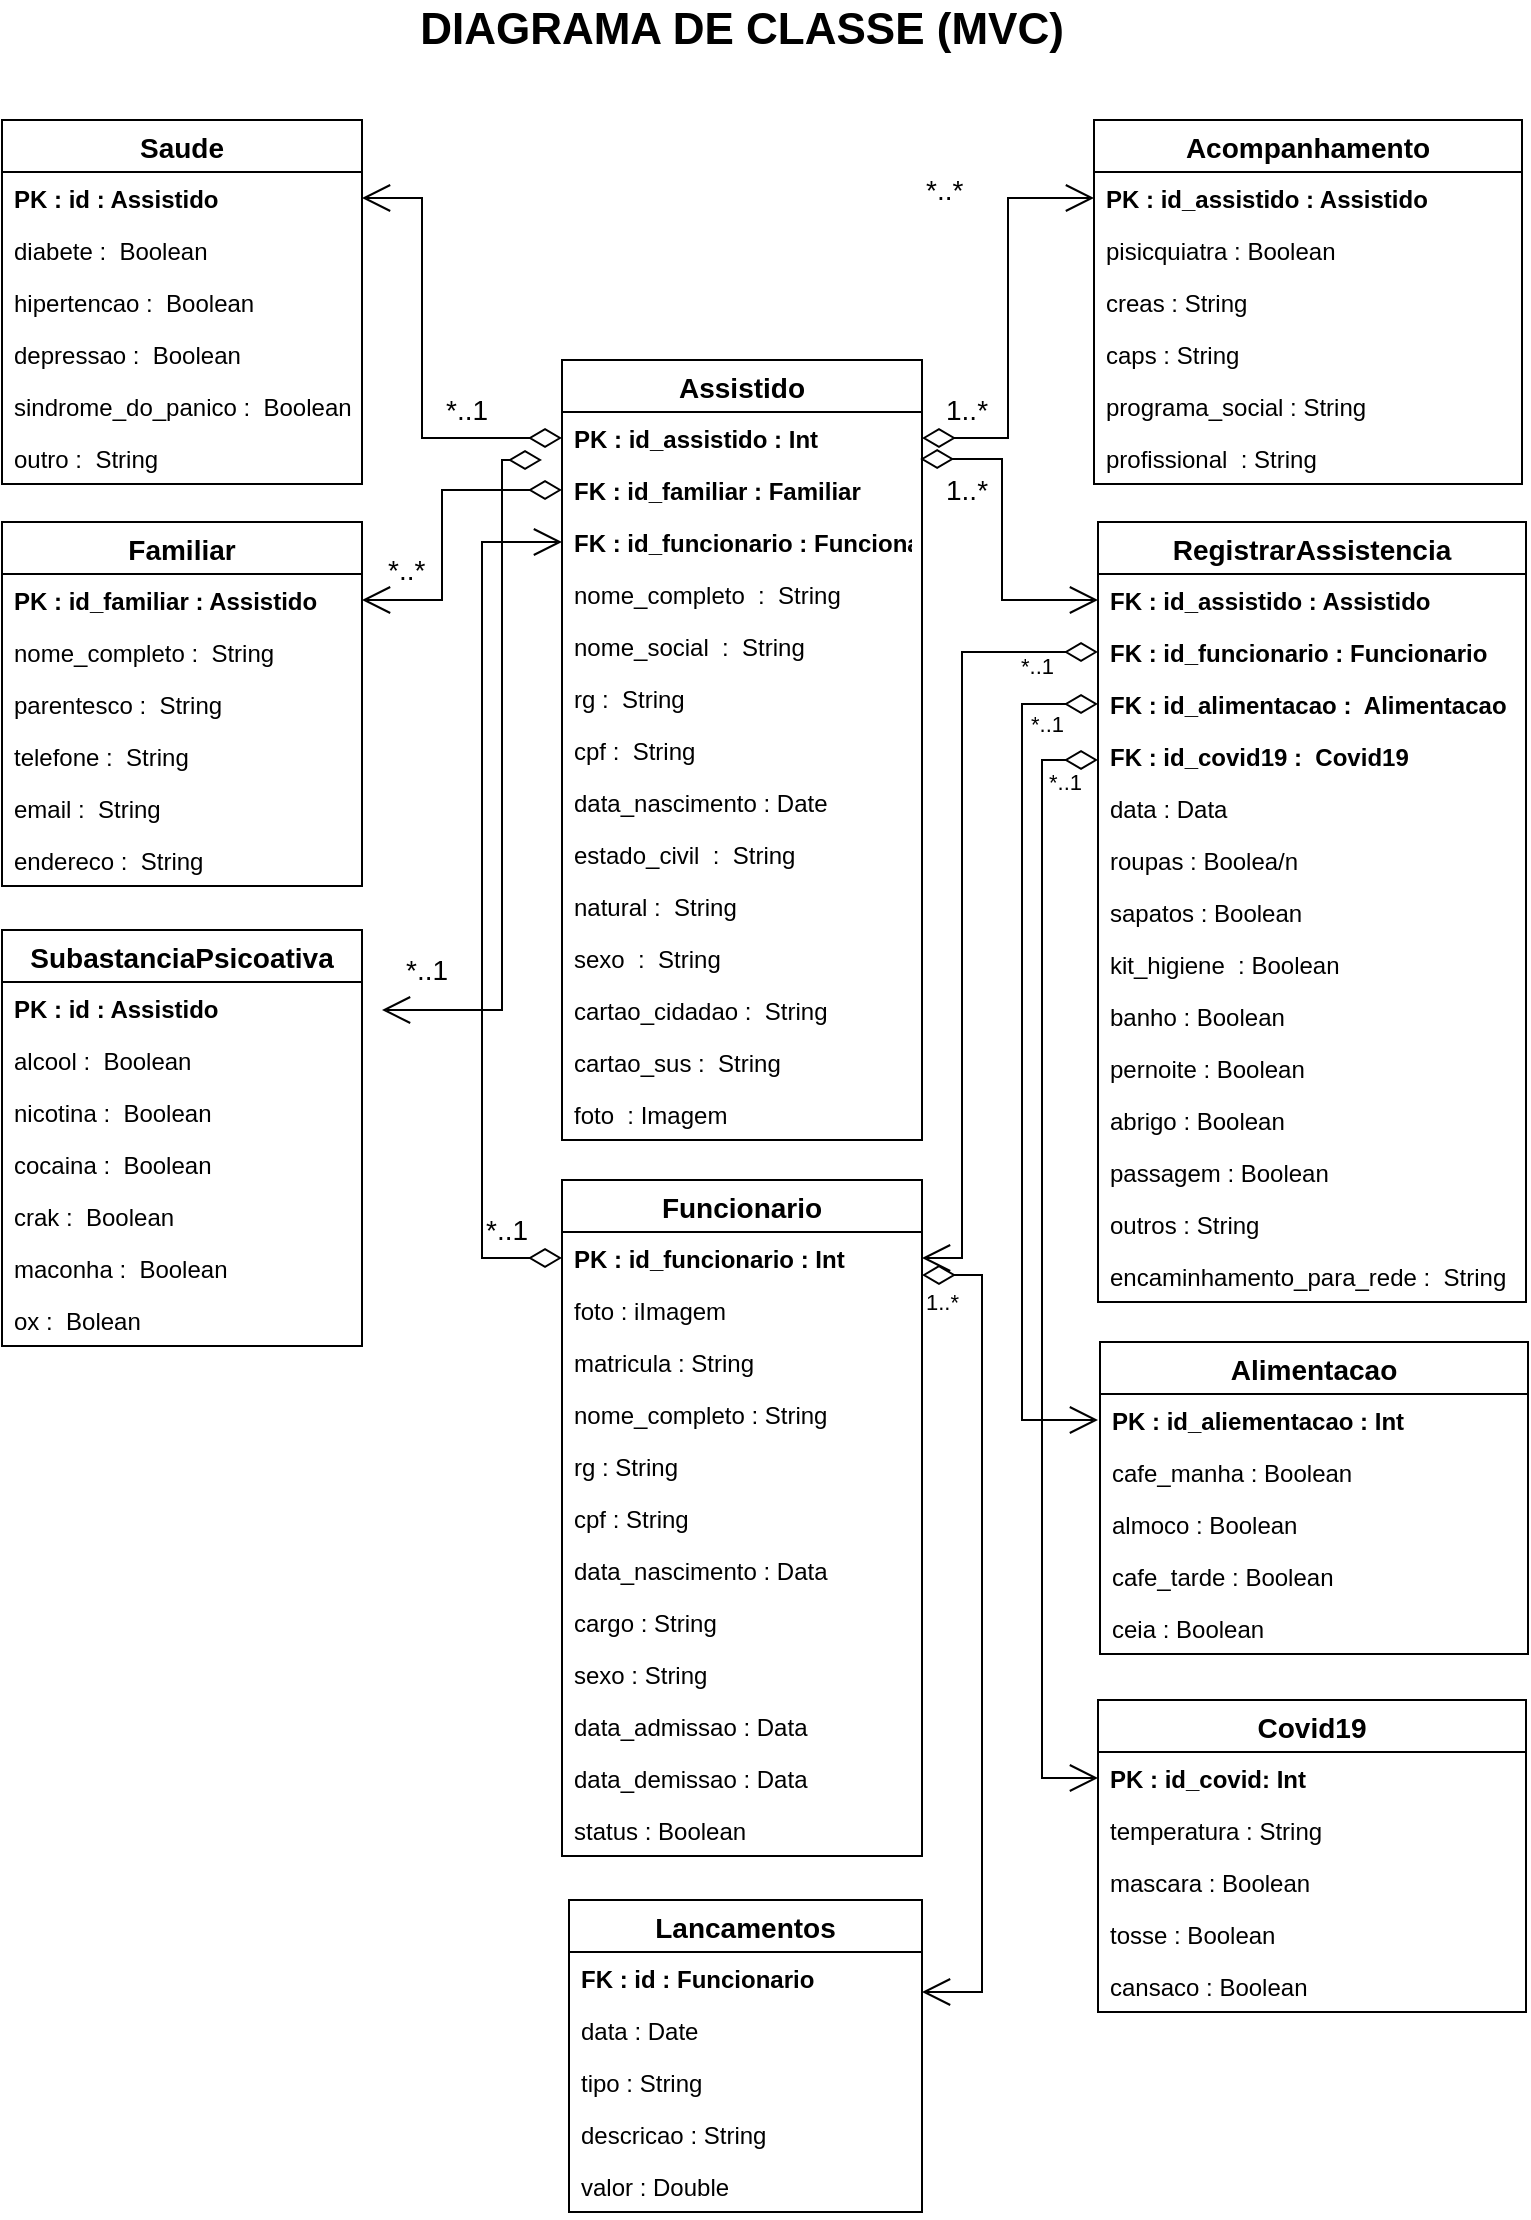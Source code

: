 <mxfile version="16.5.6" type="device"><diagram id="qbRnYKyRxwx0SmTQr1f_" name="Page-1"><mxGraphModel dx="1422" dy="762" grid="1" gridSize="10" guides="1" tooltips="1" connect="1" arrows="1" fold="1" page="1" pageScale="1" pageWidth="827" pageHeight="1169" math="0" shadow="0"><root><mxCell id="0"/><mxCell id="1" parent="0"/><mxCell id="XjX1wdHziSSYaehO4KA7-1" value="Assistido" style="swimlane;fontStyle=1;childLayout=stackLayout;horizontal=1;startSize=26;fillColor=none;horizontalStack=0;resizeParent=1;resizeParentMax=0;resizeLast=0;collapsible=1;marginBottom=0;fontSize=14;" parent="1" vertex="1"><mxGeometry x="320" y="200" width="180" height="390" as="geometry"/></mxCell><mxCell id="XjX1wdHziSSYaehO4KA7-2" value="PK : id_assistido : Int" style="text;strokeColor=none;fillColor=none;align=left;verticalAlign=top;spacingLeft=4;spacingRight=4;overflow=hidden;rotatable=0;points=[[0,0.5],[1,0.5]];portConstraint=eastwest;fontStyle=1" parent="XjX1wdHziSSYaehO4KA7-1" vertex="1"><mxGeometry y="26" width="180" height="26" as="geometry"/></mxCell><mxCell id="gyX9s_Yo1oS-zRKrFang-38" value="FK : id_familiar : Familiar" style="text;strokeColor=none;fillColor=none;align=left;verticalAlign=top;spacingLeft=4;spacingRight=4;overflow=hidden;rotatable=0;points=[[0,0.5],[1,0.5]];portConstraint=eastwest;fontStyle=1" parent="XjX1wdHziSSYaehO4KA7-1" vertex="1"><mxGeometry y="52" width="180" height="26" as="geometry"/></mxCell><mxCell id="gyX9s_Yo1oS-zRKrFang-87" value="FK : id_funcionario : Funcionario" style="text;strokeColor=none;fillColor=none;align=left;verticalAlign=top;spacingLeft=4;spacingRight=4;overflow=hidden;rotatable=0;points=[[0,0.5],[1,0.5]];portConstraint=eastwest;fontStyle=1" parent="XjX1wdHziSSYaehO4KA7-1" vertex="1"><mxGeometry y="78" width="180" height="26" as="geometry"/></mxCell><mxCell id="XjX1wdHziSSYaehO4KA7-3" value="nome_completo  :  String" style="text;strokeColor=none;fillColor=none;align=left;verticalAlign=top;spacingLeft=4;spacingRight=4;overflow=hidden;rotatable=0;points=[[0,0.5],[1,0.5]];portConstraint=eastwest;" parent="XjX1wdHziSSYaehO4KA7-1" vertex="1"><mxGeometry y="104" width="180" height="26" as="geometry"/></mxCell><mxCell id="VASfsxrNfxRvHT5DwaA0-3" value="nome_social  :  String" style="text;strokeColor=none;fillColor=none;align=left;verticalAlign=top;spacingLeft=4;spacingRight=4;overflow=hidden;rotatable=0;points=[[0,0.5],[1,0.5]];portConstraint=eastwest;" vertex="1" parent="XjX1wdHziSSYaehO4KA7-1"><mxGeometry y="130" width="180" height="26" as="geometry"/></mxCell><mxCell id="XjX1wdHziSSYaehO4KA7-4" value="rg :  String    " style="text;strokeColor=none;fillColor=none;align=left;verticalAlign=top;spacingLeft=4;spacingRight=4;overflow=hidden;rotatable=0;points=[[0,0.5],[1,0.5]];portConstraint=eastwest;" parent="XjX1wdHziSSYaehO4KA7-1" vertex="1"><mxGeometry y="156" width="180" height="26" as="geometry"/></mxCell><mxCell id="XjX1wdHziSSYaehO4KA7-17" value="cpf :  String" style="text;strokeColor=none;fillColor=none;align=left;verticalAlign=top;spacingLeft=4;spacingRight=4;overflow=hidden;rotatable=0;points=[[0,0.5],[1,0.5]];portConstraint=eastwest;" parent="XjX1wdHziSSYaehO4KA7-1" vertex="1"><mxGeometry y="182" width="180" height="26" as="geometry"/></mxCell><mxCell id="XjX1wdHziSSYaehO4KA7-18" value="data_nascimento : Date" style="text;strokeColor=none;fillColor=none;align=left;verticalAlign=top;spacingLeft=4;spacingRight=4;overflow=hidden;rotatable=0;points=[[0,0.5],[1,0.5]];portConstraint=eastwest;" parent="XjX1wdHziSSYaehO4KA7-1" vertex="1"><mxGeometry y="208" width="180" height="26" as="geometry"/></mxCell><mxCell id="XjX1wdHziSSYaehO4KA7-19" value="estado_civil  :  String" style="text;strokeColor=none;fillColor=none;align=left;verticalAlign=top;spacingLeft=4;spacingRight=4;overflow=hidden;rotatable=0;points=[[0,0.5],[1,0.5]];portConstraint=eastwest;whiteSpace=wrap;" parent="XjX1wdHziSSYaehO4KA7-1" vertex="1"><mxGeometry y="234" width="180" height="26" as="geometry"/></mxCell><mxCell id="XjX1wdHziSSYaehO4KA7-21" value="natural :  String" style="text;strokeColor=none;fillColor=none;align=left;verticalAlign=top;spacingLeft=4;spacingRight=4;overflow=hidden;rotatable=0;points=[[0,0.5],[1,0.5]];portConstraint=eastwest;whiteSpace=wrap;" parent="XjX1wdHziSSYaehO4KA7-1" vertex="1"><mxGeometry y="260" width="180" height="26" as="geometry"/></mxCell><mxCell id="XjX1wdHziSSYaehO4KA7-20" value="sexo  :  String" style="text;strokeColor=none;fillColor=none;align=left;verticalAlign=top;spacingLeft=4;spacingRight=4;overflow=hidden;rotatable=0;points=[[0,0.5],[1,0.5]];portConstraint=eastwest;whiteSpace=wrap;" parent="XjX1wdHziSSYaehO4KA7-1" vertex="1"><mxGeometry y="286" width="180" height="26" as="geometry"/></mxCell><mxCell id="XjX1wdHziSSYaehO4KA7-22" value="cartao_cidadao :  String" style="text;strokeColor=none;fillColor=none;align=left;verticalAlign=top;spacingLeft=4;spacingRight=4;overflow=hidden;rotatable=0;points=[[0,0.5],[1,0.5]];portConstraint=eastwest;whiteSpace=wrap;" parent="XjX1wdHziSSYaehO4KA7-1" vertex="1"><mxGeometry y="312" width="180" height="26" as="geometry"/></mxCell><mxCell id="XjX1wdHziSSYaehO4KA7-23" value="cartao_sus :  String" style="text;strokeColor=none;fillColor=none;align=left;verticalAlign=top;spacingLeft=4;spacingRight=4;overflow=hidden;rotatable=0;points=[[0,0.5],[1,0.5]];portConstraint=eastwest;whiteSpace=wrap;" parent="XjX1wdHziSSYaehO4KA7-1" vertex="1"><mxGeometry y="338" width="180" height="26" as="geometry"/></mxCell><mxCell id="gyX9s_Yo1oS-zRKrFang-65" value="" style="endArrow=open;html=1;endSize=12;startArrow=diamondThin;startSize=14;startFill=0;edgeStyle=orthogonalEdgeStyle;rounded=0;fontSize=14;" parent="XjX1wdHziSSYaehO4KA7-1" edge="1"><mxGeometry relative="1" as="geometry"><mxPoint x="-10" y="50" as="sourcePoint"/><mxPoint x="-90" y="325" as="targetPoint"/><Array as="points"><mxPoint x="-30" y="325"/></Array></mxGeometry></mxCell><mxCell id="gyX9s_Yo1oS-zRKrFang-66" value="*..*" style="edgeLabel;resizable=0;html=1;align=left;verticalAlign=top;fontSize=14;" parent="gyX9s_Yo1oS-zRKrFang-65" connectable="0" vertex="1"><mxGeometry x="-1" relative="1" as="geometry"><mxPoint x="-79" y="40" as="offset"/></mxGeometry></mxCell><mxCell id="gyX9s_Yo1oS-zRKrFang-120" value="1..*" style="edgeLabel;resizable=0;html=1;align=left;verticalAlign=top;fontSize=14;" parent="gyX9s_Yo1oS-zRKrFang-65" connectable="0" vertex="1"><mxGeometry x="-1" relative="1" as="geometry"><mxPoint x="200" as="offset"/></mxGeometry></mxCell><mxCell id="XjX1wdHziSSYaehO4KA7-24" value="foto  : Imagem" style="text;strokeColor=none;fillColor=none;align=left;verticalAlign=top;spacingLeft=4;spacingRight=4;overflow=hidden;rotatable=0;points=[[0,0.5],[1,0.5]];portConstraint=eastwest;whiteSpace=wrap;" parent="XjX1wdHziSSYaehO4KA7-1" vertex="1"><mxGeometry y="364" width="180" height="26" as="geometry"/></mxCell><mxCell id="XjX1wdHziSSYaehO4KA7-25" value="Familiar" style="swimlane;fontStyle=1;childLayout=stackLayout;horizontal=1;startSize=26;fillColor=none;horizontalStack=0;resizeParent=1;resizeParentMax=0;resizeLast=0;collapsible=1;marginBottom=0;fontSize=14;" parent="1" vertex="1"><mxGeometry x="40" y="281" width="180" height="182" as="geometry"/></mxCell><mxCell id="XjX1wdHziSSYaehO4KA7-26" value="PK : id_familiar : Assistido" style="text;strokeColor=none;fillColor=none;align=left;verticalAlign=top;spacingLeft=4;spacingRight=4;overflow=hidden;rotatable=0;points=[[0,0.5],[1,0.5]];portConstraint=eastwest;fontStyle=1" parent="XjX1wdHziSSYaehO4KA7-25" vertex="1"><mxGeometry y="26" width="180" height="26" as="geometry"/></mxCell><mxCell id="XjX1wdHziSSYaehO4KA7-27" value="nome_completo :  String" style="text;strokeColor=none;fillColor=none;align=left;verticalAlign=top;spacingLeft=4;spacingRight=4;overflow=hidden;rotatable=0;points=[[0,0.5],[1,0.5]];portConstraint=eastwest;" parent="XjX1wdHziSSYaehO4KA7-25" vertex="1"><mxGeometry y="52" width="180" height="26" as="geometry"/></mxCell><mxCell id="XjX1wdHziSSYaehO4KA7-28" value="parentesco :  String" style="text;strokeColor=none;fillColor=none;align=left;verticalAlign=top;spacingLeft=4;spacingRight=4;overflow=hidden;rotatable=0;points=[[0,0.5],[1,0.5]];portConstraint=eastwest;" parent="XjX1wdHziSSYaehO4KA7-25" vertex="1"><mxGeometry y="78" width="180" height="26" as="geometry"/></mxCell><mxCell id="XjX1wdHziSSYaehO4KA7-29" value="telefone :  String" style="text;strokeColor=none;fillColor=none;align=left;verticalAlign=top;spacingLeft=4;spacingRight=4;overflow=hidden;rotatable=0;points=[[0,0.5],[1,0.5]];portConstraint=eastwest;" parent="XjX1wdHziSSYaehO4KA7-25" vertex="1"><mxGeometry y="104" width="180" height="26" as="geometry"/></mxCell><mxCell id="gyX9s_Yo1oS-zRKrFang-6" value="email :  String" style="text;strokeColor=none;fillColor=none;align=left;verticalAlign=top;spacingLeft=4;spacingRight=4;overflow=hidden;rotatable=0;points=[[0,0.5],[1,0.5]];portConstraint=eastwest;" parent="XjX1wdHziSSYaehO4KA7-25" vertex="1"><mxGeometry y="130" width="180" height="26" as="geometry"/></mxCell><mxCell id="XjX1wdHziSSYaehO4KA7-30" value="endereco :  String" style="text;strokeColor=none;fillColor=none;align=left;verticalAlign=top;spacingLeft=4;spacingRight=4;overflow=hidden;rotatable=0;points=[[0,0.5],[1,0.5]];portConstraint=eastwest;" parent="XjX1wdHziSSYaehO4KA7-25" vertex="1"><mxGeometry y="156" width="180" height="26" as="geometry"/></mxCell><mxCell id="XjX1wdHziSSYaehO4KA7-5" value="Funcionario" style="swimlane;fontStyle=1;childLayout=stackLayout;horizontal=1;startSize=26;fillColor=none;horizontalStack=0;resizeParent=1;resizeParentMax=0;resizeLast=0;collapsible=1;marginBottom=0;fontSize=14;" parent="1" vertex="1"><mxGeometry x="320" y="610" width="180" height="338" as="geometry"/></mxCell><mxCell id="XjX1wdHziSSYaehO4KA7-6" value="PK : id_funcionario : Int" style="text;strokeColor=none;fillColor=none;align=left;verticalAlign=top;spacingLeft=4;spacingRight=4;overflow=hidden;rotatable=0;points=[[0,0.5],[1,0.5]];portConstraint=eastwest;fontStyle=1" parent="XjX1wdHziSSYaehO4KA7-5" vertex="1"><mxGeometry y="26" width="180" height="26" as="geometry"/></mxCell><mxCell id="XjX1wdHziSSYaehO4KA7-16" value="foto : iImagem" style="text;strokeColor=none;fillColor=none;align=left;verticalAlign=top;spacingLeft=4;spacingRight=4;overflow=hidden;rotatable=0;points=[[0,0.5],[1,0.5]];portConstraint=eastwest;" parent="XjX1wdHziSSYaehO4KA7-5" vertex="1"><mxGeometry y="52" width="180" height="26" as="geometry"/></mxCell><mxCell id="XjX1wdHziSSYaehO4KA7-7" value="matricula : String" style="text;strokeColor=none;fillColor=none;align=left;verticalAlign=top;spacingLeft=4;spacingRight=4;overflow=hidden;rotatable=0;points=[[0,0.5],[1,0.5]];portConstraint=eastwest;" parent="XjX1wdHziSSYaehO4KA7-5" vertex="1"><mxGeometry y="78" width="180" height="26" as="geometry"/></mxCell><mxCell id="XjX1wdHziSSYaehO4KA7-8" value="nome_completo : String" style="text;strokeColor=none;fillColor=none;align=left;verticalAlign=top;spacingLeft=4;spacingRight=4;overflow=hidden;rotatable=0;points=[[0,0.5],[1,0.5]];portConstraint=eastwest;" parent="XjX1wdHziSSYaehO4KA7-5" vertex="1"><mxGeometry y="104" width="180" height="26" as="geometry"/></mxCell><mxCell id="XjX1wdHziSSYaehO4KA7-10" value="rg : String" style="text;strokeColor=none;fillColor=none;align=left;verticalAlign=top;spacingLeft=4;spacingRight=4;overflow=hidden;rotatable=0;points=[[0,0.5],[1,0.5]];portConstraint=eastwest;" parent="XjX1wdHziSSYaehO4KA7-5" vertex="1"><mxGeometry y="130" width="180" height="26" as="geometry"/></mxCell><mxCell id="XjX1wdHziSSYaehO4KA7-9" value="cpf : String" style="text;strokeColor=none;fillColor=none;align=left;verticalAlign=top;spacingLeft=4;spacingRight=4;overflow=hidden;rotatable=0;points=[[0,0.5],[1,0.5]];portConstraint=eastwest;" parent="XjX1wdHziSSYaehO4KA7-5" vertex="1"><mxGeometry y="156" width="180" height="26" as="geometry"/></mxCell><mxCell id="XjX1wdHziSSYaehO4KA7-11" value="data_nascimento : Data" style="text;strokeColor=none;fillColor=none;align=left;verticalAlign=top;spacingLeft=4;spacingRight=4;overflow=hidden;rotatable=0;points=[[0,0.5],[1,0.5]];portConstraint=eastwest;" parent="XjX1wdHziSSYaehO4KA7-5" vertex="1"><mxGeometry y="182" width="180" height="26" as="geometry"/></mxCell><mxCell id="XjX1wdHziSSYaehO4KA7-12" value="cargo : String" style="text;strokeColor=none;fillColor=none;align=left;verticalAlign=top;spacingLeft=4;spacingRight=4;overflow=hidden;rotatable=0;points=[[0,0.5],[1,0.5]];portConstraint=eastwest;" parent="XjX1wdHziSSYaehO4KA7-5" vertex="1"><mxGeometry y="208" width="180" height="26" as="geometry"/></mxCell><mxCell id="XjX1wdHziSSYaehO4KA7-13" value="sexo : String" style="text;strokeColor=none;fillColor=none;align=left;verticalAlign=top;spacingLeft=4;spacingRight=4;overflow=hidden;rotatable=0;points=[[0,0.5],[1,0.5]];portConstraint=eastwest;" parent="XjX1wdHziSSYaehO4KA7-5" vertex="1"><mxGeometry y="234" width="180" height="26" as="geometry"/></mxCell><mxCell id="XjX1wdHziSSYaehO4KA7-14" value="data_admissao : Data" style="text;strokeColor=none;fillColor=none;align=left;verticalAlign=top;spacingLeft=4;spacingRight=4;overflow=hidden;rotatable=0;points=[[0,0.5],[1,0.5]];portConstraint=eastwest;" parent="XjX1wdHziSSYaehO4KA7-5" vertex="1"><mxGeometry y="260" width="180" height="26" as="geometry"/></mxCell><mxCell id="XjX1wdHziSSYaehO4KA7-15" value="data_demissao : Data" style="text;strokeColor=none;fillColor=none;align=left;verticalAlign=top;spacingLeft=4;spacingRight=4;overflow=hidden;rotatable=0;points=[[0,0.5],[1,0.5]];portConstraint=eastwest;" parent="XjX1wdHziSSYaehO4KA7-5" vertex="1"><mxGeometry y="286" width="180" height="26" as="geometry"/></mxCell><mxCell id="gyX9s_Yo1oS-zRKrFang-121" value="status : Boolean" style="text;strokeColor=none;fillColor=none;align=left;verticalAlign=top;spacingLeft=4;spacingRight=4;overflow=hidden;rotatable=0;points=[[0,0.5],[1,0.5]];portConstraint=eastwest;" parent="XjX1wdHziSSYaehO4KA7-5" vertex="1"><mxGeometry y="312" width="180" height="26" as="geometry"/></mxCell><mxCell id="XjX1wdHziSSYaehO4KA7-50" value="RegistrarAssistencia" style="swimlane;fontStyle=1;childLayout=stackLayout;horizontal=1;startSize=26;fillColor=none;horizontalStack=0;resizeParent=1;resizeParentMax=0;resizeLast=0;collapsible=1;marginBottom=0;fontSize=14;" parent="1" vertex="1"><mxGeometry x="588" y="281" width="214" height="390" as="geometry"/></mxCell><mxCell id="XjX1wdHziSSYaehO4KA7-51" value="FK : id_assistido : Assistido" style="text;strokeColor=none;fillColor=none;align=left;verticalAlign=top;spacingLeft=4;spacingRight=4;overflow=hidden;rotatable=0;points=[[0,0.5],[1,0.5]];portConstraint=eastwest;fontStyle=1" parent="XjX1wdHziSSYaehO4KA7-50" vertex="1"><mxGeometry y="26" width="214" height="26" as="geometry"/></mxCell><mxCell id="gyX9s_Yo1oS-zRKrFang-5" value="FK : id_funcionario : Funcionario" style="text;strokeColor=none;fillColor=none;align=left;verticalAlign=top;spacingLeft=4;spacingRight=4;overflow=hidden;rotatable=0;points=[[0,0.5],[1,0.5]];portConstraint=eastwest;fontStyle=1" parent="XjX1wdHziSSYaehO4KA7-50" vertex="1"><mxGeometry y="52" width="214" height="26" as="geometry"/></mxCell><mxCell id="XjX1wdHziSSYaehO4KA7-53" value="FK : id_alimentacao :  Alimentacao" style="text;strokeColor=none;fillColor=none;align=left;verticalAlign=top;spacingLeft=4;spacingRight=4;overflow=hidden;rotatable=0;points=[[0,0.5],[1,0.5]];portConstraint=eastwest;fontStyle=1" parent="XjX1wdHziSSYaehO4KA7-50" vertex="1"><mxGeometry y="78" width="214" height="26" as="geometry"/></mxCell><mxCell id="VASfsxrNfxRvHT5DwaA0-25" value="FK : id_covid19 :  Covid19" style="text;strokeColor=none;fillColor=none;align=left;verticalAlign=top;spacingLeft=4;spacingRight=4;overflow=hidden;rotatable=0;points=[[0,0.5],[1,0.5]];portConstraint=eastwest;fontStyle=1" vertex="1" parent="XjX1wdHziSSYaehO4KA7-50"><mxGeometry y="104" width="214" height="26" as="geometry"/></mxCell><mxCell id="XjX1wdHziSSYaehO4KA7-52" value="data : Data" style="text;strokeColor=none;fillColor=none;align=left;verticalAlign=top;spacingLeft=4;spacingRight=4;overflow=hidden;rotatable=0;points=[[0,0.5],[1,0.5]];portConstraint=eastwest;" parent="XjX1wdHziSSYaehO4KA7-50" vertex="1"><mxGeometry y="130" width="214" height="26" as="geometry"/></mxCell><mxCell id="VASfsxrNfxRvHT5DwaA0-45" value="roupas : Boolea/n" style="text;strokeColor=none;fillColor=none;align=left;verticalAlign=top;spacingLeft=4;spacingRight=4;overflow=hidden;rotatable=0;points=[[0,0.5],[1,0.5]];portConstraint=eastwest;whiteSpace=wrap;" vertex="1" parent="XjX1wdHziSSYaehO4KA7-50"><mxGeometry y="156" width="214" height="26" as="geometry"/></mxCell><mxCell id="VASfsxrNfxRvHT5DwaA0-28" value="sapatos : Boolean" style="text;strokeColor=none;fillColor=none;align=left;verticalAlign=top;spacingLeft=4;spacingRight=4;overflow=hidden;rotatable=0;points=[[0,0.5],[1,0.5]];portConstraint=eastwest;whiteSpace=wrap;" vertex="1" parent="XjX1wdHziSSYaehO4KA7-50"><mxGeometry y="182" width="214" height="26" as="geometry"/></mxCell><mxCell id="XjX1wdHziSSYaehO4KA7-55" value="kit_higiene  : Boolean" style="text;strokeColor=none;fillColor=none;align=left;verticalAlign=top;spacingLeft=4;spacingRight=4;overflow=hidden;rotatable=0;points=[[0,0.5],[1,0.5]];portConstraint=eastwest;" parent="XjX1wdHziSSYaehO4KA7-50" vertex="1"><mxGeometry y="208" width="214" height="26" as="geometry"/></mxCell><mxCell id="XjX1wdHziSSYaehO4KA7-54" value="banho : Boolean" style="text;strokeColor=none;fillColor=none;align=left;verticalAlign=top;spacingLeft=4;spacingRight=4;overflow=hidden;rotatable=0;points=[[0,0.5],[1,0.5]];portConstraint=eastwest;" parent="XjX1wdHziSSYaehO4KA7-50" vertex="1"><mxGeometry y="234" width="214" height="26" as="geometry"/></mxCell><mxCell id="XjX1wdHziSSYaehO4KA7-56" value="pernoite : Boolean" style="text;strokeColor=none;fillColor=none;align=left;verticalAlign=top;spacingLeft=4;spacingRight=4;overflow=hidden;rotatable=0;points=[[0,0.5],[1,0.5]];portConstraint=eastwest;whiteSpace=wrap;" parent="XjX1wdHziSSYaehO4KA7-50" vertex="1"><mxGeometry y="260" width="214" height="26" as="geometry"/></mxCell><mxCell id="XjX1wdHziSSYaehO4KA7-57" value="abrigo : Boolean" style="text;strokeColor=none;fillColor=none;align=left;verticalAlign=top;spacingLeft=4;spacingRight=4;overflow=hidden;rotatable=0;points=[[0,0.5],[1,0.5]];portConstraint=eastwest;whiteSpace=wrap;" parent="XjX1wdHziSSYaehO4KA7-50" vertex="1"><mxGeometry y="286" width="214" height="26" as="geometry"/></mxCell><mxCell id="XjX1wdHziSSYaehO4KA7-58" value="passagem : Boolean" style="text;strokeColor=none;fillColor=none;align=left;verticalAlign=top;spacingLeft=4;spacingRight=4;overflow=hidden;rotatable=0;points=[[0,0.5],[1,0.5]];portConstraint=eastwest;whiteSpace=wrap;" parent="XjX1wdHziSSYaehO4KA7-50" vertex="1"><mxGeometry y="312" width="214" height="26" as="geometry"/></mxCell><mxCell id="XjX1wdHziSSYaehO4KA7-59" value="outros : String" style="text;strokeColor=none;fillColor=none;align=left;verticalAlign=top;spacingLeft=4;spacingRight=4;overflow=hidden;rotatable=0;points=[[0,0.5],[1,0.5]];portConstraint=eastwest;whiteSpace=wrap;" parent="XjX1wdHziSSYaehO4KA7-50" vertex="1"><mxGeometry y="338" width="214" height="26" as="geometry"/></mxCell><mxCell id="XjX1wdHziSSYaehO4KA7-60" value="encaminhamento_para_rede :  String" style="text;strokeColor=none;fillColor=none;align=left;verticalAlign=top;spacingLeft=4;spacingRight=4;overflow=hidden;rotatable=0;points=[[0,0.5],[1,0.5]];portConstraint=eastwest;whiteSpace=wrap;" parent="XjX1wdHziSSYaehO4KA7-50" vertex="1"><mxGeometry y="364" width="214" height="26" as="geometry"/></mxCell><mxCell id="VASfsxrNfxRvHT5DwaA0-49" value="" style="endArrow=open;html=1;endSize=12;startArrow=diamondThin;startSize=14;startFill=0;edgeStyle=orthogonalEdgeStyle;rounded=0;" edge="1" parent="XjX1wdHziSSYaehO4KA7-50" target="gyX9s_Yo1oS-zRKrFang-82"><mxGeometry relative="1" as="geometry"><mxPoint x="-88" y="376.5" as="sourcePoint"/><mxPoint x="-18" y="779" as="targetPoint"/><Array as="points"><mxPoint x="-58" y="377"/><mxPoint x="-58" y="735"/></Array></mxGeometry></mxCell><mxCell id="VASfsxrNfxRvHT5DwaA0-50" value="1..*" style="edgeLabel;resizable=0;html=1;align=left;verticalAlign=top;" connectable="0" vertex="1" parent="VASfsxrNfxRvHT5DwaA0-49"><mxGeometry x="-1" relative="1" as="geometry"/></mxCell><mxCell id="XjX1wdHziSSYaehO4KA7-62" value="SubastanciaPsicoativa" style="swimlane;fontStyle=1;childLayout=stackLayout;horizontal=1;startSize=26;fillColor=none;horizontalStack=0;resizeParent=1;resizeParentMax=0;resizeLast=0;collapsible=1;marginBottom=0;fontSize=14;" parent="1" vertex="1"><mxGeometry x="40" y="485" width="180" height="208" as="geometry"/></mxCell><mxCell id="XjX1wdHziSSYaehO4KA7-63" value="PK : id : Assistido" style="text;strokeColor=none;fillColor=none;align=left;verticalAlign=top;spacingLeft=4;spacingRight=4;overflow=hidden;rotatable=0;points=[[0,0.5],[1,0.5]];portConstraint=eastwest;fontStyle=1" parent="XjX1wdHziSSYaehO4KA7-62" vertex="1"><mxGeometry y="26" width="180" height="26" as="geometry"/></mxCell><mxCell id="XjX1wdHziSSYaehO4KA7-64" value="alcool :  Boolean" style="text;strokeColor=none;fillColor=none;align=left;verticalAlign=top;spacingLeft=4;spacingRight=4;overflow=hidden;rotatable=0;points=[[0,0.5],[1,0.5]];portConstraint=eastwest;" parent="XjX1wdHziSSYaehO4KA7-62" vertex="1"><mxGeometry y="52" width="180" height="26" as="geometry"/></mxCell><mxCell id="XjX1wdHziSSYaehO4KA7-65" value="nicotina :  Boolean" style="text;strokeColor=none;fillColor=none;align=left;verticalAlign=top;spacingLeft=4;spacingRight=4;overflow=hidden;rotatable=0;points=[[0,0.5],[1,0.5]];portConstraint=eastwest;" parent="XjX1wdHziSSYaehO4KA7-62" vertex="1"><mxGeometry y="78" width="180" height="26" as="geometry"/></mxCell><mxCell id="XjX1wdHziSSYaehO4KA7-66" value="cocaina :  Boolean" style="text;strokeColor=none;fillColor=none;align=left;verticalAlign=top;spacingLeft=4;spacingRight=4;overflow=hidden;rotatable=0;points=[[0,0.5],[1,0.5]];portConstraint=eastwest;" parent="XjX1wdHziSSYaehO4KA7-62" vertex="1"><mxGeometry y="104" width="180" height="26" as="geometry"/></mxCell><mxCell id="XjX1wdHziSSYaehO4KA7-67" value="crak :  Boolean" style="text;strokeColor=none;fillColor=none;align=left;verticalAlign=top;spacingLeft=4;spacingRight=4;overflow=hidden;rotatable=0;points=[[0,0.5],[1,0.5]];portConstraint=eastwest;" parent="XjX1wdHziSSYaehO4KA7-62" vertex="1"><mxGeometry y="130" width="180" height="26" as="geometry"/></mxCell><mxCell id="XjX1wdHziSSYaehO4KA7-68" value="maconha :  Boolean" style="text;strokeColor=none;fillColor=none;align=left;verticalAlign=top;spacingLeft=4;spacingRight=4;overflow=hidden;rotatable=0;points=[[0,0.5],[1,0.5]];portConstraint=eastwest;whiteSpace=wrap;" parent="XjX1wdHziSSYaehO4KA7-62" vertex="1"><mxGeometry y="156" width="180" height="26" as="geometry"/></mxCell><mxCell id="XjX1wdHziSSYaehO4KA7-69" value="ox :  Bolean" style="text;strokeColor=none;fillColor=none;align=left;verticalAlign=top;spacingLeft=4;spacingRight=4;overflow=hidden;rotatable=0;points=[[0,0.5],[1,0.5]];portConstraint=eastwest;whiteSpace=wrap;" parent="XjX1wdHziSSYaehO4KA7-62" vertex="1"><mxGeometry y="182" width="180" height="26" as="geometry"/></mxCell><mxCell id="XjX1wdHziSSYaehO4KA7-74" value="Acompanhamento" style="swimlane;fontStyle=1;childLayout=stackLayout;horizontal=1;startSize=26;fillColor=none;horizontalStack=0;resizeParent=1;resizeParentMax=0;resizeLast=0;collapsible=1;marginBottom=0;fontSize=14;" parent="1" vertex="1"><mxGeometry x="586" y="80" width="214" height="182" as="geometry"/></mxCell><mxCell id="XjX1wdHziSSYaehO4KA7-75" value="PK : id_assistido : Assistido" style="text;strokeColor=none;fillColor=none;align=left;verticalAlign=top;spacingLeft=4;spacingRight=4;overflow=hidden;rotatable=0;points=[[0,0.5],[1,0.5]];portConstraint=eastwest;fontStyle=1" parent="XjX1wdHziSSYaehO4KA7-74" vertex="1"><mxGeometry y="26" width="214" height="26" as="geometry"/></mxCell><mxCell id="XjX1wdHziSSYaehO4KA7-76" value="pisicquiatra : Boolean" style="text;strokeColor=none;fillColor=none;align=left;verticalAlign=top;spacingLeft=4;spacingRight=4;overflow=hidden;rotatable=0;points=[[0,0.5],[1,0.5]];portConstraint=eastwest;" parent="XjX1wdHziSSYaehO4KA7-74" vertex="1"><mxGeometry y="52" width="214" height="26" as="geometry"/></mxCell><mxCell id="XjX1wdHziSSYaehO4KA7-78" value="creas : String" style="text;strokeColor=none;fillColor=none;align=left;verticalAlign=top;spacingLeft=4;spacingRight=4;overflow=hidden;rotatable=0;points=[[0,0.5],[1,0.5]];portConstraint=eastwest;" parent="XjX1wdHziSSYaehO4KA7-74" vertex="1"><mxGeometry y="78" width="214" height="26" as="geometry"/></mxCell><mxCell id="XjX1wdHziSSYaehO4KA7-77" value="caps : String" style="text;strokeColor=none;fillColor=none;align=left;verticalAlign=top;spacingLeft=4;spacingRight=4;overflow=hidden;rotatable=0;points=[[0,0.5],[1,0.5]];portConstraint=eastwest;" parent="XjX1wdHziSSYaehO4KA7-74" vertex="1"><mxGeometry y="104" width="214" height="26" as="geometry"/></mxCell><mxCell id="XjX1wdHziSSYaehO4KA7-79" value="programa_social : String" style="text;strokeColor=none;fillColor=none;align=left;verticalAlign=top;spacingLeft=4;spacingRight=4;overflow=hidden;rotatable=0;points=[[0,0.5],[1,0.5]];portConstraint=eastwest;" parent="XjX1wdHziSSYaehO4KA7-74" vertex="1"><mxGeometry y="130" width="214" height="26" as="geometry"/></mxCell><mxCell id="gyX9s_Yo1oS-zRKrFang-112" value="profissional  : String" style="text;strokeColor=none;fillColor=none;align=left;verticalAlign=top;spacingLeft=4;spacingRight=4;overflow=hidden;rotatable=0;points=[[0,0.5],[1,0.5]];portConstraint=eastwest;" parent="XjX1wdHziSSYaehO4KA7-74" vertex="1"><mxGeometry y="156" width="214" height="26" as="geometry"/></mxCell><mxCell id="XjX1wdHziSSYaehO4KA7-83" value="Saude" style="swimlane;fontStyle=1;childLayout=stackLayout;horizontal=1;startSize=26;fillColor=none;horizontalStack=0;resizeParent=1;resizeParentMax=0;resizeLast=0;collapsible=1;marginBottom=0;fontSize=14;" parent="1" vertex="1"><mxGeometry x="40" y="80" width="180" height="182" as="geometry"/></mxCell><mxCell id="XjX1wdHziSSYaehO4KA7-84" value="PK : id : Assistido" style="text;strokeColor=none;fillColor=none;align=left;verticalAlign=top;spacingLeft=4;spacingRight=4;overflow=hidden;rotatable=0;points=[[0,0.5],[1,0.5]];portConstraint=eastwest;fontStyle=1" parent="XjX1wdHziSSYaehO4KA7-83" vertex="1"><mxGeometry y="26" width="180" height="26" as="geometry"/></mxCell><mxCell id="XjX1wdHziSSYaehO4KA7-85" value="diabete :  Boolean" style="text;strokeColor=none;fillColor=none;align=left;verticalAlign=top;spacingLeft=4;spacingRight=4;overflow=hidden;rotatable=0;points=[[0,0.5],[1,0.5]];portConstraint=eastwest;" parent="XjX1wdHziSSYaehO4KA7-83" vertex="1"><mxGeometry y="52" width="180" height="26" as="geometry"/></mxCell><mxCell id="XjX1wdHziSSYaehO4KA7-86" value="hipertencao :  Boolean" style="text;strokeColor=none;fillColor=none;align=left;verticalAlign=top;spacingLeft=4;spacingRight=4;overflow=hidden;rotatable=0;points=[[0,0.5],[1,0.5]];portConstraint=eastwest;" parent="XjX1wdHziSSYaehO4KA7-83" vertex="1"><mxGeometry y="78" width="180" height="26" as="geometry"/></mxCell><mxCell id="XjX1wdHziSSYaehO4KA7-87" value="depressao :  Boolean" style="text;strokeColor=none;fillColor=none;align=left;verticalAlign=top;spacingLeft=4;spacingRight=4;overflow=hidden;rotatable=0;points=[[0,0.5],[1,0.5]];portConstraint=eastwest;" parent="XjX1wdHziSSYaehO4KA7-83" vertex="1"><mxGeometry y="104" width="180" height="26" as="geometry"/></mxCell><mxCell id="XjX1wdHziSSYaehO4KA7-88" value="sindrome_do_panico :  Boolean" style="text;strokeColor=none;fillColor=none;align=left;verticalAlign=top;spacingLeft=4;spacingRight=4;overflow=hidden;rotatable=0;points=[[0,0.5],[1,0.5]];portConstraint=eastwest;" parent="XjX1wdHziSSYaehO4KA7-83" vertex="1"><mxGeometry y="130" width="180" height="26" as="geometry"/></mxCell><mxCell id="XjX1wdHziSSYaehO4KA7-89" value="outro :  String" style="text;strokeColor=none;fillColor=none;align=left;verticalAlign=top;spacingLeft=4;spacingRight=4;overflow=hidden;rotatable=0;points=[[0,0.5],[1,0.5]];portConstraint=eastwest;" parent="XjX1wdHziSSYaehO4KA7-83" vertex="1"><mxGeometry y="156" width="180" height="26" as="geometry"/></mxCell><mxCell id="gyX9s_Yo1oS-zRKrFang-1" value="DIAGRAMA DE CLASSE (MVC)" style="text;html=1;strokeColor=none;fillColor=none;align=center;verticalAlign=middle;whiteSpace=wrap;rounded=0;fontStyle=1;horizontal=1;fontSize=22;" parent="1" vertex="1"><mxGeometry x="232" y="20" width="356" height="30" as="geometry"/></mxCell><mxCell id="gyX9s_Yo1oS-zRKrFang-62" value="" style="endArrow=open;html=1;endSize=12;startArrow=diamondThin;startSize=14;startFill=0;edgeStyle=orthogonalEdgeStyle;rounded=0;fontSize=14;entryX=1;entryY=0.5;entryDx=0;entryDy=0;exitX=0;exitY=0.5;exitDx=0;exitDy=0;" parent="1" target="XjX1wdHziSSYaehO4KA7-84" edge="1" source="XjX1wdHziSSYaehO4KA7-2"><mxGeometry relative="1" as="geometry"><mxPoint x="460" y="110" as="sourcePoint"/><mxPoint x="380" y="120" as="targetPoint"/><Array as="points"><mxPoint x="250" y="239"/><mxPoint x="250" y="119"/></Array></mxGeometry></mxCell><mxCell id="gyX9s_Yo1oS-zRKrFang-63" value="*..1" style="edgeLabel;resizable=0;html=1;align=left;verticalAlign=top;fontSize=14;" parent="gyX9s_Yo1oS-zRKrFang-62" connectable="0" vertex="1"><mxGeometry x="-1" relative="1" as="geometry"><mxPoint x="-60" y="-29" as="offset"/></mxGeometry></mxCell><mxCell id="gyX9s_Yo1oS-zRKrFang-68" value="" style="endArrow=open;html=1;endSize=12;startArrow=diamondThin;startSize=14;startFill=0;edgeStyle=orthogonalEdgeStyle;rounded=0;fontSize=14;exitX=1;exitY=0.5;exitDx=0;exitDy=0;" parent="1" source="XjX1wdHziSSYaehO4KA7-2" target="XjX1wdHziSSYaehO4KA7-75" edge="1"><mxGeometry relative="1" as="geometry"><mxPoint x="520" y="300" as="sourcePoint"/><mxPoint x="470" y="110" as="targetPoint"/></mxGeometry></mxCell><mxCell id="gyX9s_Yo1oS-zRKrFang-69" value="1..*" style="edgeLabel;resizable=0;html=1;align=left;verticalAlign=top;fontSize=14;" parent="gyX9s_Yo1oS-zRKrFang-68" connectable="0" vertex="1"><mxGeometry x="-1" relative="1" as="geometry"><mxPoint x="10" y="-29" as="offset"/></mxGeometry></mxCell><mxCell id="gyX9s_Yo1oS-zRKrFang-80" value="Lancamentos" style="swimlane;fontStyle=1;childLayout=stackLayout;horizontal=1;startSize=26;fillColor=none;horizontalStack=0;resizeParent=1;resizeParentMax=0;resizeLast=0;collapsible=1;marginBottom=0;fontSize=14;" parent="1" vertex="1"><mxGeometry x="323.5" y="970" width="176.5" height="156" as="geometry"/></mxCell><mxCell id="gyX9s_Yo1oS-zRKrFang-82" value="FK : id : Funcionario" style="text;strokeColor=none;fillColor=none;align=left;verticalAlign=top;spacingLeft=4;spacingRight=4;overflow=hidden;rotatable=0;points=[[0,0.5],[1,0.5]];portConstraint=eastwest;fontStyle=1" parent="gyX9s_Yo1oS-zRKrFang-80" vertex="1"><mxGeometry y="26" width="176.5" height="26" as="geometry"/></mxCell><mxCell id="gyX9s_Yo1oS-zRKrFang-114" value="data : Date" style="text;strokeColor=none;fillColor=none;align=left;verticalAlign=top;spacingLeft=4;spacingRight=4;overflow=hidden;rotatable=0;points=[[0,0.5],[1,0.5]];portConstraint=eastwest;fontStyle=0" parent="gyX9s_Yo1oS-zRKrFang-80" vertex="1"><mxGeometry y="52" width="176.5" height="26" as="geometry"/></mxCell><mxCell id="gyX9s_Yo1oS-zRKrFang-83" value="tipo : String" style="text;strokeColor=none;fillColor=none;align=left;verticalAlign=top;spacingLeft=4;spacingRight=4;overflow=hidden;rotatable=0;points=[[0,0.5],[1,0.5]];portConstraint=eastwest;fontStyle=0" parent="gyX9s_Yo1oS-zRKrFang-80" vertex="1"><mxGeometry y="78" width="176.5" height="26" as="geometry"/></mxCell><mxCell id="gyX9s_Yo1oS-zRKrFang-115" value="descricao : String" style="text;strokeColor=none;fillColor=none;align=left;verticalAlign=top;spacingLeft=4;spacingRight=4;overflow=hidden;rotatable=0;points=[[0,0.5],[1,0.5]];portConstraint=eastwest;fontStyle=0" parent="gyX9s_Yo1oS-zRKrFang-80" vertex="1"><mxGeometry y="104" width="176.5" height="26" as="geometry"/></mxCell><mxCell id="gyX9s_Yo1oS-zRKrFang-113" value="valor : Double" style="text;strokeColor=none;fillColor=none;align=left;verticalAlign=top;spacingLeft=4;spacingRight=4;overflow=hidden;rotatable=0;points=[[0,0.5],[1,0.5]];portConstraint=eastwest;fontStyle=0" parent="gyX9s_Yo1oS-zRKrFang-80" vertex="1"><mxGeometry y="130" width="176.5" height="26" as="geometry"/></mxCell><mxCell id="gyX9s_Yo1oS-zRKrFang-75" value="" style="endArrow=open;html=1;endSize=12;startArrow=diamondThin;startSize=14;startFill=0;edgeStyle=orthogonalEdgeStyle;rounded=0;fontSize=14;exitX=0.995;exitY=0.827;exitDx=0;exitDy=0;exitPerimeter=0;entryX=0;entryY=0.5;entryDx=0;entryDy=0;" parent="1" edge="1" target="XjX1wdHziSSYaehO4KA7-51"><mxGeometry relative="1" as="geometry"><mxPoint x="499.1" y="249.502" as="sourcePoint"/><mxPoint x="586" y="398" as="targetPoint"/><Array as="points"><mxPoint x="540" y="250"/><mxPoint x="540" y="320"/></Array></mxGeometry></mxCell><mxCell id="gyX9s_Yo1oS-zRKrFang-58" value="" style="endArrow=open;html=1;endSize=12;startArrow=diamondThin;startSize=14;startFill=0;edgeStyle=orthogonalEdgeStyle;rounded=0;fontSize=14;entryX=1;entryY=0.5;entryDx=0;entryDy=0;exitX=0;exitY=0.5;exitDx=0;exitDy=0;" parent="1" target="XjX1wdHziSSYaehO4KA7-26" edge="1" source="gyX9s_Yo1oS-zRKrFang-38"><mxGeometry relative="1" as="geometry"><mxPoint x="290" y="140" as="sourcePoint"/><mxPoint x="380" y="316.5" as="targetPoint"/><Array as="points"><mxPoint x="260" y="265"/><mxPoint x="260" y="320"/></Array></mxGeometry></mxCell><mxCell id="gyX9s_Yo1oS-zRKrFang-59" value="*..1" style="edgeLabel;resizable=0;html=1;align=left;verticalAlign=top;fontSize=14;" parent="gyX9s_Yo1oS-zRKrFang-58" connectable="0" vertex="1"><mxGeometry x="-1" relative="1" as="geometry"><mxPoint x="-40" y="355" as="offset"/></mxGeometry></mxCell><mxCell id="VASfsxrNfxRvHT5DwaA0-2" value="*..1" style="edgeLabel;resizable=0;html=1;align=left;verticalAlign=top;fontSize=14;" connectable="0" vertex="1" parent="gyX9s_Yo1oS-zRKrFang-58"><mxGeometry x="-1" relative="1" as="geometry"><mxPoint x="-80" y="225" as="offset"/></mxGeometry></mxCell><mxCell id="gyX9s_Yo1oS-zRKrFang-88" value="" style="endArrow=open;html=1;endSize=12;startArrow=diamondThin;startSize=14;startFill=0;edgeStyle=orthogonalEdgeStyle;rounded=0;fontSize=14;entryX=0;entryY=0.5;entryDx=0;entryDy=0;" parent="1" target="gyX9s_Yo1oS-zRKrFang-87" edge="1" source="XjX1wdHziSSYaehO4KA7-6"><mxGeometry relative="1" as="geometry"><mxPoint x="280" y="680" as="sourcePoint"/><mxPoint x="520" y="400" as="targetPoint"/><Array as="points"><mxPoint x="280" y="649"/><mxPoint x="280" y="291"/></Array></mxGeometry></mxCell><mxCell id="VASfsxrNfxRvHT5DwaA0-4" value="Alimentacao" style="swimlane;fontStyle=1;childLayout=stackLayout;horizontal=1;startSize=26;fillColor=none;horizontalStack=0;resizeParent=1;resizeParentMax=0;resizeLast=0;collapsible=1;marginBottom=0;fontSize=14;" vertex="1" parent="1"><mxGeometry x="589" y="691" width="214" height="156" as="geometry"/></mxCell><mxCell id="VASfsxrNfxRvHT5DwaA0-6" value="PK : id_aliementacao : Int" style="text;strokeColor=none;fillColor=none;align=left;verticalAlign=top;spacingLeft=4;spacingRight=4;overflow=hidden;rotatable=0;points=[[0,0.5],[1,0.5]];portConstraint=eastwest;fontStyle=1" vertex="1" parent="VASfsxrNfxRvHT5DwaA0-4"><mxGeometry y="26" width="214" height="26" as="geometry"/></mxCell><mxCell id="VASfsxrNfxRvHT5DwaA0-7" value="cafe_manha : Boolean" style="text;strokeColor=none;fillColor=none;align=left;verticalAlign=top;spacingLeft=4;spacingRight=4;overflow=hidden;rotatable=0;points=[[0,0.5],[1,0.5]];portConstraint=eastwest;" vertex="1" parent="VASfsxrNfxRvHT5DwaA0-4"><mxGeometry y="52" width="214" height="26" as="geometry"/></mxCell><mxCell id="VASfsxrNfxRvHT5DwaA0-8" value="almoco : Boolean" style="text;strokeColor=none;fillColor=none;align=left;verticalAlign=top;spacingLeft=4;spacingRight=4;overflow=hidden;rotatable=0;points=[[0,0.5],[1,0.5]];portConstraint=eastwest;" vertex="1" parent="VASfsxrNfxRvHT5DwaA0-4"><mxGeometry y="78" width="214" height="26" as="geometry"/></mxCell><mxCell id="VASfsxrNfxRvHT5DwaA0-11" value="cafe_tarde : Boolean" style="text;strokeColor=none;fillColor=none;align=left;verticalAlign=top;spacingLeft=4;spacingRight=4;overflow=hidden;rotatable=0;points=[[0,0.5],[1,0.5]];portConstraint=eastwest;" vertex="1" parent="VASfsxrNfxRvHT5DwaA0-4"><mxGeometry y="104" width="214" height="26" as="geometry"/></mxCell><mxCell id="VASfsxrNfxRvHT5DwaA0-12" value="ceia : Boolean" style="text;strokeColor=none;fillColor=none;align=left;verticalAlign=top;spacingLeft=4;spacingRight=4;overflow=hidden;rotatable=0;points=[[0,0.5],[1,0.5]];portConstraint=eastwest;" vertex="1" parent="VASfsxrNfxRvHT5DwaA0-4"><mxGeometry y="130" width="214" height="26" as="geometry"/></mxCell><mxCell id="VASfsxrNfxRvHT5DwaA0-16" value="" style="endArrow=open;html=1;endSize=12;startArrow=diamondThin;startSize=14;startFill=0;edgeStyle=orthogonalEdgeStyle;rounded=0;exitX=0;exitY=0.5;exitDx=0;exitDy=0;" edge="1" parent="1" source="XjX1wdHziSSYaehO4KA7-53"><mxGeometry relative="1" as="geometry"><mxPoint x="380" y="670" as="sourcePoint"/><mxPoint x="588" y="730" as="targetPoint"/><Array as="points"><mxPoint x="550" y="372"/><mxPoint x="550" y="730"/></Array></mxGeometry></mxCell><mxCell id="VASfsxrNfxRvHT5DwaA0-18" value="*..1" style="edgeLabel;resizable=0;html=1;align=right;verticalAlign=top;" connectable="0" vertex="1" parent="VASfsxrNfxRvHT5DwaA0-16"><mxGeometry x="1" relative="1" as="geometry"><mxPoint x="-17" y="-361" as="offset"/></mxGeometry></mxCell><mxCell id="VASfsxrNfxRvHT5DwaA0-48" value="*..1" style="edgeLabel;resizable=0;html=1;align=right;verticalAlign=top;" connectable="0" vertex="1" parent="VASfsxrNfxRvHT5DwaA0-16"><mxGeometry x="1" relative="1" as="geometry"><mxPoint x="-22" y="-390" as="offset"/></mxGeometry></mxCell><mxCell id="VASfsxrNfxRvHT5DwaA0-19" value="Covid19" style="swimlane;fontStyle=1;childLayout=stackLayout;horizontal=1;startSize=26;fillColor=none;horizontalStack=0;resizeParent=1;resizeParentMax=0;resizeLast=0;collapsible=1;marginBottom=0;fontSize=14;" vertex="1" parent="1"><mxGeometry x="588" y="870" width="214" height="156" as="geometry"/></mxCell><mxCell id="VASfsxrNfxRvHT5DwaA0-20" value="PK : id_covid: Int" style="text;strokeColor=none;fillColor=none;align=left;verticalAlign=top;spacingLeft=4;spacingRight=4;overflow=hidden;rotatable=0;points=[[0,0.5],[1,0.5]];portConstraint=eastwest;fontStyle=1" vertex="1" parent="VASfsxrNfxRvHT5DwaA0-19"><mxGeometry y="26" width="214" height="26" as="geometry"/></mxCell><mxCell id="VASfsxrNfxRvHT5DwaA0-21" value="temperatura : String" style="text;strokeColor=none;fillColor=none;align=left;verticalAlign=top;spacingLeft=4;spacingRight=4;overflow=hidden;rotatable=0;points=[[0,0.5],[1,0.5]];portConstraint=eastwest;" vertex="1" parent="VASfsxrNfxRvHT5DwaA0-19"><mxGeometry y="52" width="214" height="26" as="geometry"/></mxCell><mxCell id="VASfsxrNfxRvHT5DwaA0-22" value="mascara : Boolean" style="text;strokeColor=none;fillColor=none;align=left;verticalAlign=top;spacingLeft=4;spacingRight=4;overflow=hidden;rotatable=0;points=[[0,0.5],[1,0.5]];portConstraint=eastwest;" vertex="1" parent="VASfsxrNfxRvHT5DwaA0-19"><mxGeometry y="78" width="214" height="26" as="geometry"/></mxCell><mxCell id="VASfsxrNfxRvHT5DwaA0-23" value="tosse : Boolean" style="text;strokeColor=none;fillColor=none;align=left;verticalAlign=top;spacingLeft=4;spacingRight=4;overflow=hidden;rotatable=0;points=[[0,0.5],[1,0.5]];portConstraint=eastwest;" vertex="1" parent="VASfsxrNfxRvHT5DwaA0-19"><mxGeometry y="104" width="214" height="26" as="geometry"/></mxCell><mxCell id="VASfsxrNfxRvHT5DwaA0-24" value="cansaco : Boolean" style="text;strokeColor=none;fillColor=none;align=left;verticalAlign=top;spacingLeft=4;spacingRight=4;overflow=hidden;rotatable=0;points=[[0,0.5],[1,0.5]];portConstraint=eastwest;" vertex="1" parent="VASfsxrNfxRvHT5DwaA0-19"><mxGeometry y="130" width="214" height="26" as="geometry"/></mxCell><mxCell id="VASfsxrNfxRvHT5DwaA0-26" value="" style="endArrow=open;html=1;endSize=12;startArrow=diamondThin;startSize=14;startFill=0;edgeStyle=orthogonalEdgeStyle;rounded=0;entryX=0;entryY=0.5;entryDx=0;entryDy=0;" edge="1" parent="1" source="VASfsxrNfxRvHT5DwaA0-25" target="VASfsxrNfxRvHT5DwaA0-20"><mxGeometry relative="1" as="geometry"><mxPoint x="587.926" y="474.996" as="sourcePoint"/><mxPoint x="588" y="914" as="targetPoint"/><Array as="points"><mxPoint x="560" y="400"/><mxPoint x="560" y="909"/></Array></mxGeometry></mxCell><mxCell id="VASfsxrNfxRvHT5DwaA0-27" value="*..1" style="edgeLabel;resizable=0;html=1;align=right;verticalAlign=top;" connectable="0" vertex="1" parent="VASfsxrNfxRvHT5DwaA0-26"><mxGeometry x="1" relative="1" as="geometry"><mxPoint x="-8" y="-511" as="offset"/></mxGeometry></mxCell><mxCell id="gyX9s_Yo1oS-zRKrFang-92" value="" style="endArrow=open;html=1;endSize=12;startArrow=diamondThin;startSize=14;startFill=0;edgeStyle=orthogonalEdgeStyle;rounded=0;fontSize=14;entryX=1;entryY=0.5;entryDx=0;entryDy=0;" parent="1" edge="1" target="XjX1wdHziSSYaehO4KA7-6" source="gyX9s_Yo1oS-zRKrFang-5"><mxGeometry relative="1" as="geometry"><mxPoint x="570" y="340" as="sourcePoint"/><mxPoint x="510" y="630" as="targetPoint"/><Array as="points"><mxPoint x="520" y="346"/><mxPoint x="520" y="649"/></Array></mxGeometry></mxCell><mxCell id="gyX9s_Yo1oS-zRKrFang-93" value="*..*" style="edgeLabel;resizable=0;html=1;align=left;verticalAlign=top;fontSize=14;" parent="gyX9s_Yo1oS-zRKrFang-92" connectable="0" vertex="1"><mxGeometry x="-1" relative="1" as="geometry"><mxPoint x="-88" y="-246" as="offset"/></mxGeometry></mxCell></root></mxGraphModel></diagram></mxfile>